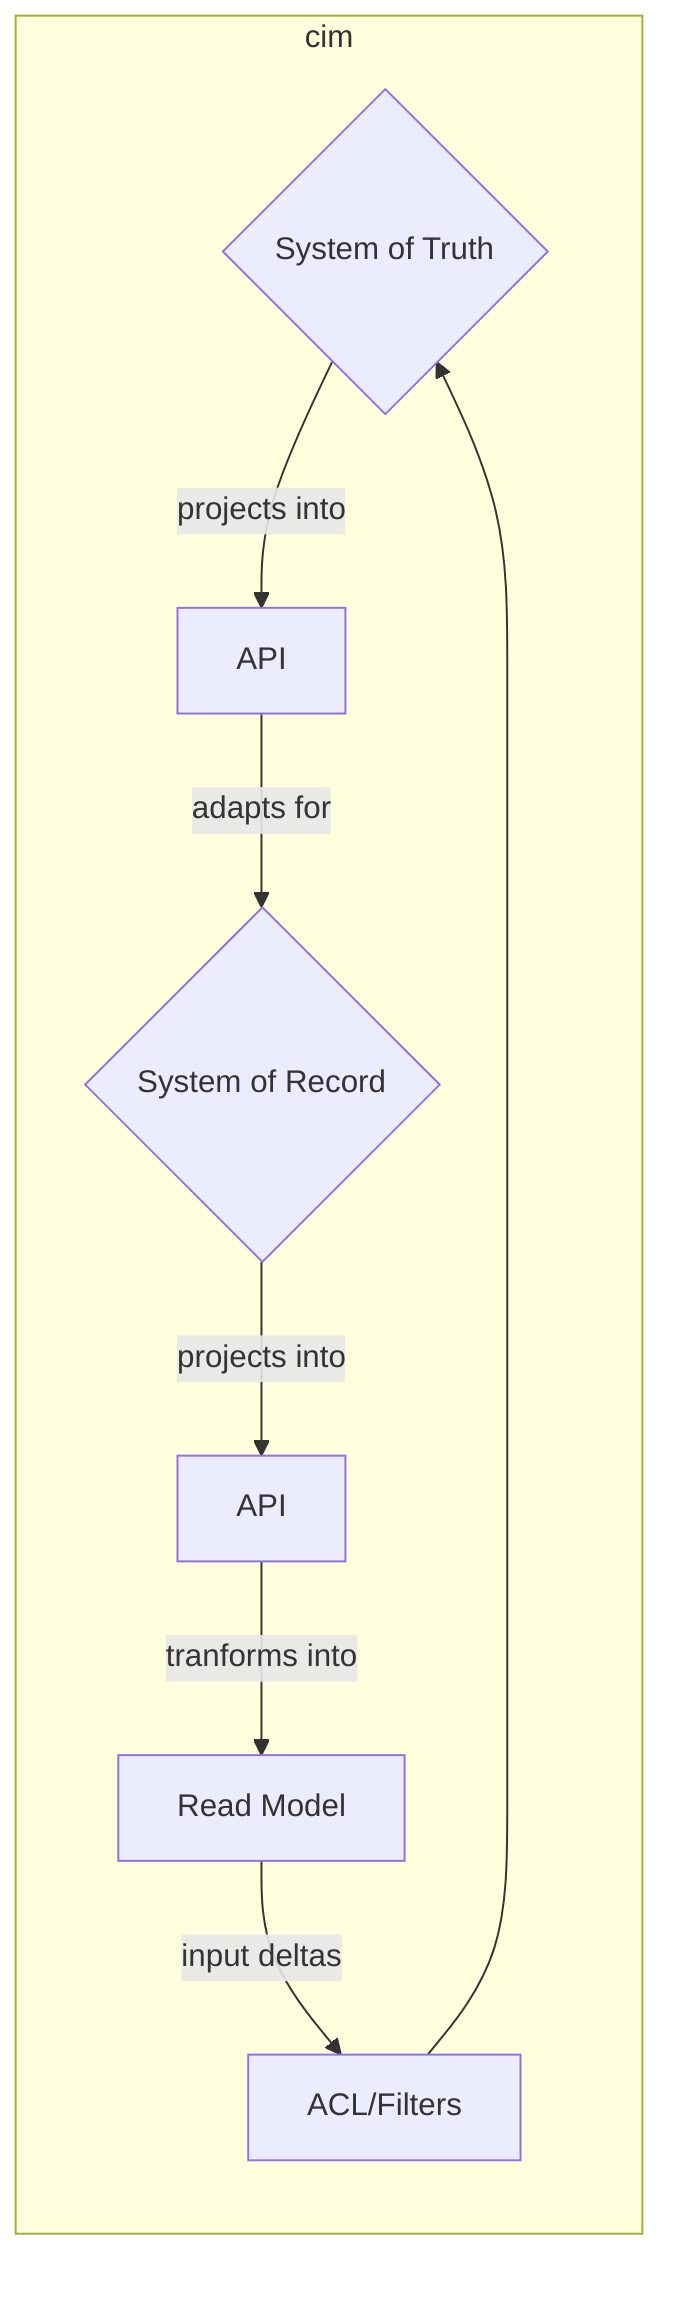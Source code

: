 graph LR   
subgraph cim
SOT{System of Truth} -->|projects into| sotAPI[API] -->|adapts for| SOR{System of Record} -->|projects into| rmAPI[API] -->|tranforms into| RM[Read Model]
RM -->|input deltas| acl[ACL/Filters] --> SOT
end